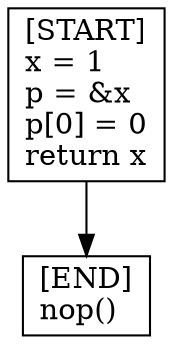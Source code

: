 digraph {
  node [shape=box]
  START [label="[START]\lx = 1\lp = &x\lp[0] = 0\lreturn x\l"];
  END [label="[END]\lnop()\l"];
  START -> END;
}
